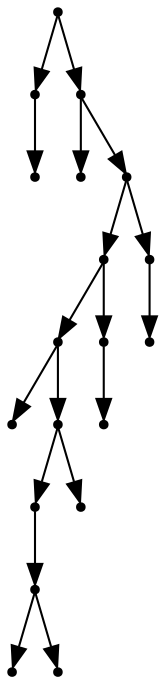 digraph {
  18 [shape=point];
  1 [shape=point];
  0 [shape=point];
  17 [shape=point];
  2 [shape=point];
  16 [shape=point];
  13 [shape=point];
  10 [shape=point];
  3 [shape=point];
  9 [shape=point];
  7 [shape=point];
  6 [shape=point];
  4 [shape=point];
  5 [shape=point];
  8 [shape=point];
  12 [shape=point];
  11 [shape=point];
  15 [shape=point];
  14 [shape=point];
18 -> 1;
1 -> 0;
18 -> 17;
17 -> 2;
17 -> 16;
16 -> 13;
13 -> 10;
10 -> 3;
10 -> 9;
9 -> 7;
7 -> 6;
6 -> 4;
6 -> 5;
9 -> 8;
13 -> 12;
12 -> 11;
16 -> 15;
15 -> 14;
}
